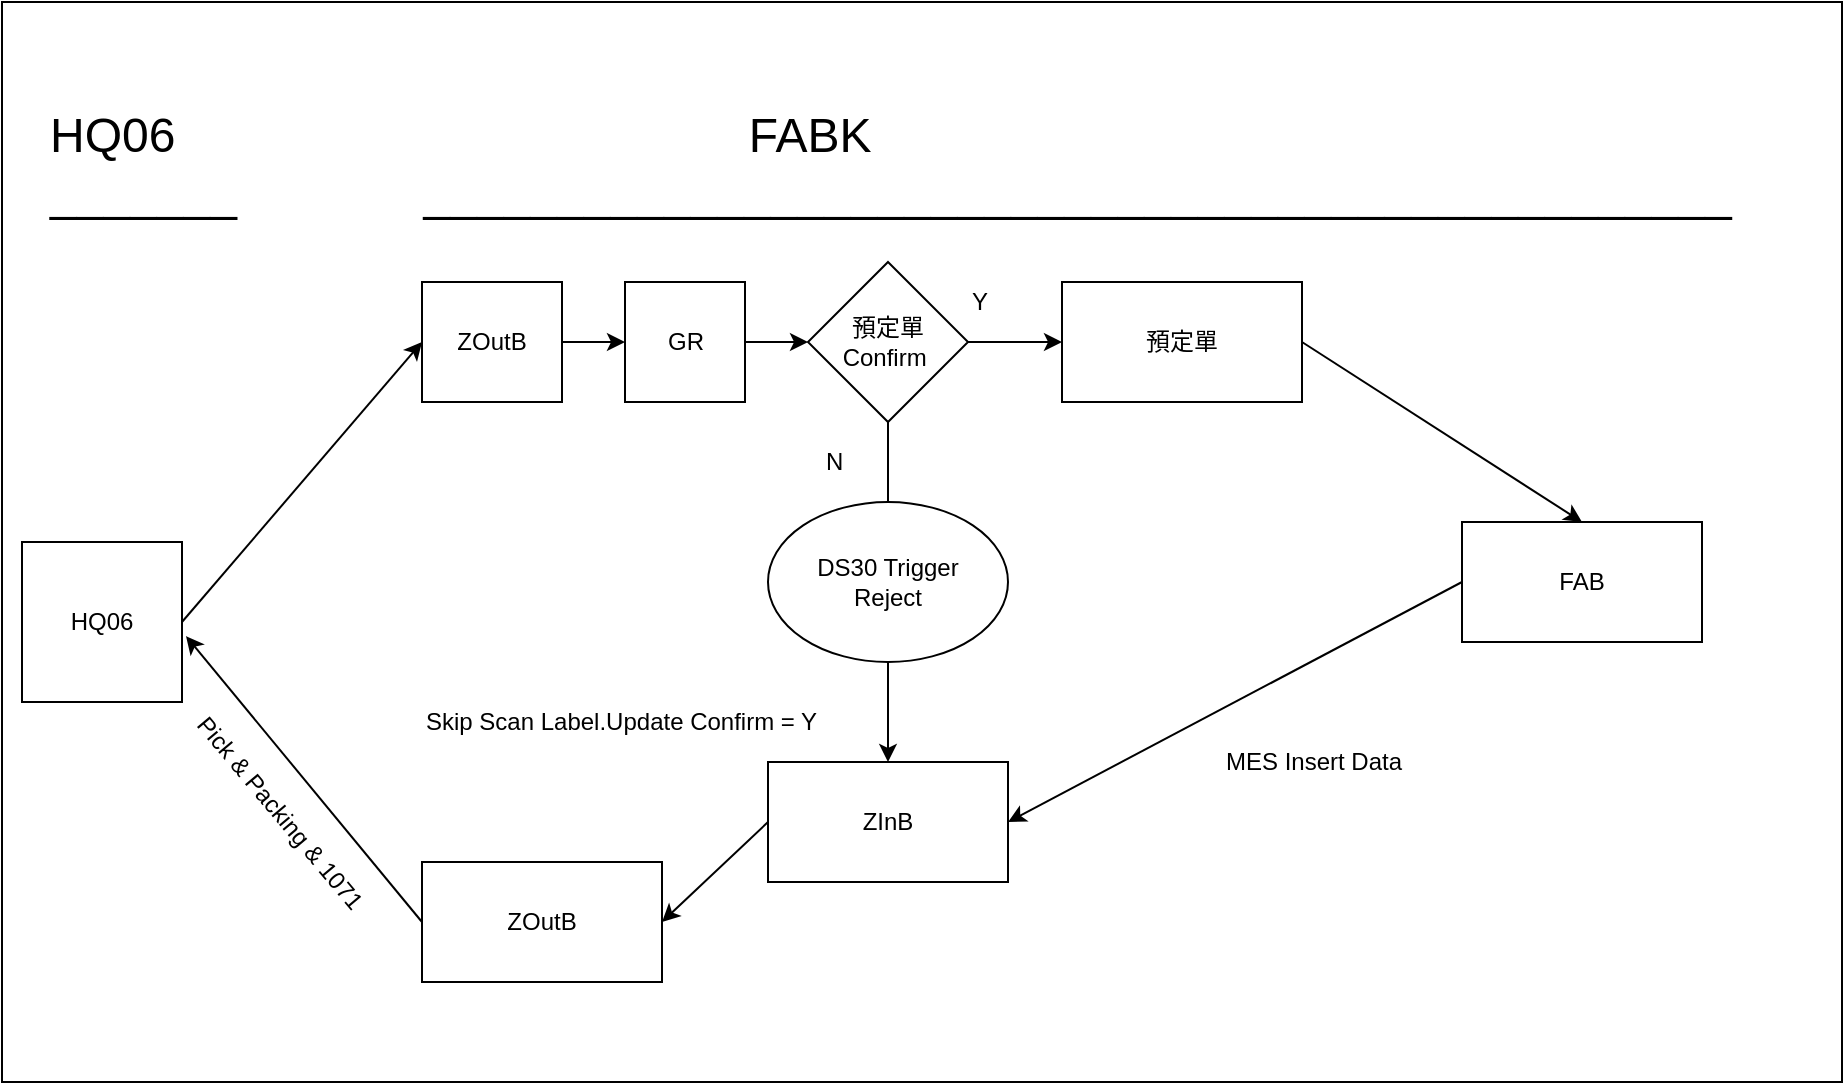 <mxfile version="10.6.2" type="github"><diagram id="fSlcj_RQq8aoqggXF0gT" name="Page-1"><mxGraphModel dx="1394" dy="764" grid="1" gridSize="10" guides="1" tooltips="1" connect="1" arrows="1" fold="1" page="1" pageScale="1" pageWidth="827" pageHeight="1169" math="0" shadow="0"><root><mxCell id="0"/><mxCell id="1" parent="0"/><mxCell id="jspy1kAVs7rmovVlL0Ww-8" value="" style="rounded=0;whiteSpace=wrap;html=1;" vertex="1" parent="1"><mxGeometry x="10" y="20" width="920" height="540" as="geometry"/></mxCell><mxCell id="ClZOV14Ey-lzQgB_wuUB-1" value="ZOutB" style="rounded=0;whiteSpace=wrap;html=1;" parent="1" vertex="1"><mxGeometry x="220" y="160" width="70" height="60" as="geometry"/></mxCell><mxCell id="ClZOV14Ey-lzQgB_wuUB-2" value="ZInB" style="rounded=0;whiteSpace=wrap;html=1;" parent="1" vertex="1"><mxGeometry x="393" y="400" width="120" height="60" as="geometry"/></mxCell><mxCell id="ClZOV14Ey-lzQgB_wuUB-3" value="ZOutB" style="rounded=0;whiteSpace=wrap;html=1;" parent="1" vertex="1"><mxGeometry x="220" y="450" width="120" height="60" as="geometry"/></mxCell><mxCell id="ClZOV14Ey-lzQgB_wuUB-4" value="預定單" style="rounded=0;whiteSpace=wrap;html=1;" parent="1" vertex="1"><mxGeometry x="540" y="160" width="120" height="60" as="geometry"/></mxCell><mxCell id="ClZOV14Ey-lzQgB_wuUB-5" value="FAB" style="rounded=0;whiteSpace=wrap;html=1;" parent="1" vertex="1"><mxGeometry x="740" y="280" width="120" height="60" as="geometry"/></mxCell><mxCell id="ClZOV14Ey-lzQgB_wuUB-6" value="" style="endArrow=classic;html=1;exitX=1;exitY=0.5;exitDx=0;exitDy=0;" parent="1" source="jspy1kAVs7rmovVlL0Ww-1" target="ClZOV14Ey-lzQgB_wuUB-7" edge="1"><mxGeometry width="50" height="50" relative="1" as="geometry"><mxPoint x="340" y="220" as="sourcePoint"/><mxPoint x="390" y="170" as="targetPoint"/></mxGeometry></mxCell><mxCell id="ClZOV14Ey-lzQgB_wuUB-7" value="預定單Confirm&amp;nbsp;" style="rhombus;whiteSpace=wrap;html=1;" parent="1" vertex="1"><mxGeometry x="413" y="150" width="80" height="80" as="geometry"/></mxCell><mxCell id="ClZOV14Ey-lzQgB_wuUB-8" value="" style="endArrow=classic;html=1;exitX=0.5;exitY=1;exitDx=0;exitDy=0;" parent="1" source="ClZOV14Ey-lzQgB_wuUB-7" target="ClZOV14Ey-lzQgB_wuUB-2" edge="1"><mxGeometry width="50" height="50" relative="1" as="geometry"><mxPoint x="220" y="470" as="sourcePoint"/><mxPoint x="270" y="420" as="targetPoint"/></mxGeometry></mxCell><mxCell id="ClZOV14Ey-lzQgB_wuUB-9" value="" style="endArrow=classic;html=1;entryX=0.5;entryY=0;entryDx=0;entryDy=0;exitX=1;exitY=0.5;exitDx=0;exitDy=0;" parent="1" source="ClZOV14Ey-lzQgB_wuUB-4" target="ClZOV14Ey-lzQgB_wuUB-5" edge="1"><mxGeometry width="50" height="50" relative="1" as="geometry"><mxPoint x="220" y="470" as="sourcePoint"/><mxPoint x="270" y="420" as="targetPoint"/></mxGeometry></mxCell><mxCell id="ClZOV14Ey-lzQgB_wuUB-10" value="" style="endArrow=classic;html=1;exitX=0;exitY=0.5;exitDx=0;exitDy=0;entryX=1;entryY=0.5;entryDx=0;entryDy=0;" parent="1" source="ClZOV14Ey-lzQgB_wuUB-5" target="ClZOV14Ey-lzQgB_wuUB-2" edge="1"><mxGeometry width="50" height="50" relative="1" as="geometry"><mxPoint x="220" y="470" as="sourcePoint"/><mxPoint x="270" y="420" as="targetPoint"/></mxGeometry></mxCell><mxCell id="ClZOV14Ey-lzQgB_wuUB-11" value="" style="endArrow=classic;html=1;entryX=1;entryY=0.5;entryDx=0;entryDy=0;exitX=0;exitY=0.5;exitDx=0;exitDy=0;" parent="1" source="ClZOV14Ey-lzQgB_wuUB-2" target="ClZOV14Ey-lzQgB_wuUB-3" edge="1"><mxGeometry width="50" height="50" relative="1" as="geometry"><mxPoint x="380" y="430" as="sourcePoint"/><mxPoint x="270" y="540" as="targetPoint"/></mxGeometry></mxCell><mxCell id="ClZOV14Ey-lzQgB_wuUB-12" value="DS30 Trigger&lt;br&gt;&amp;nbsp;Reject&amp;nbsp;" style="ellipse;whiteSpace=wrap;html=1;" parent="1" vertex="1"><mxGeometry x="393" y="270" width="120" height="80" as="geometry"/></mxCell><mxCell id="ClZOV14Ey-lzQgB_wuUB-13" value="Y" style="text;html=1;resizable=0;points=[];autosize=1;align=left;verticalAlign=top;spacingTop=-4;" parent="1" vertex="1"><mxGeometry x="493" y="160" width="20" height="20" as="geometry"/></mxCell><mxCell id="ClZOV14Ey-lzQgB_wuUB-14" value="N" style="text;html=1;resizable=0;points=[];autosize=1;align=left;verticalAlign=top;spacingTop=-4;" parent="1" vertex="1"><mxGeometry x="420" y="240" width="20" height="20" as="geometry"/></mxCell><mxCell id="ClZOV14Ey-lzQgB_wuUB-15" value="Skip Scan Label.Update Confirm = Y" style="text;html=1;resizable=0;points=[];autosize=1;align=left;verticalAlign=top;spacingTop=-4;" parent="1" vertex="1"><mxGeometry x="220" y="370" width="210" height="20" as="geometry"/></mxCell><mxCell id="ClZOV14Ey-lzQgB_wuUB-18" value="MES Insert Data" style="text;html=1;resizable=0;points=[];autosize=1;align=left;verticalAlign=top;spacingTop=-4;" parent="1" vertex="1"><mxGeometry x="620" y="390" width="100" height="20" as="geometry"/></mxCell><mxCell id="ClZOV14Ey-lzQgB_wuUB-22" value="HQ06" style="whiteSpace=wrap;html=1;aspect=fixed;" parent="1" vertex="1"><mxGeometry x="20" y="290" width="80" height="80" as="geometry"/></mxCell><mxCell id="ClZOV14Ey-lzQgB_wuUB-23" value="" style="endArrow=classic;html=1;entryX=0;entryY=0.5;entryDx=0;entryDy=0;exitX=1;exitY=0.5;exitDx=0;exitDy=0;" parent="1" source="ClZOV14Ey-lzQgB_wuUB-22" target="ClZOV14Ey-lzQgB_wuUB-1" edge="1"><mxGeometry width="50" height="50" relative="1" as="geometry"><mxPoint x="10" y="340" as="sourcePoint"/><mxPoint x="60" y="290" as="targetPoint"/></mxGeometry></mxCell><mxCell id="ClZOV14Ey-lzQgB_wuUB-25" value="" style="endArrow=classic;html=1;entryX=1.025;entryY=0.588;entryDx=0;entryDy=0;entryPerimeter=0;exitX=0;exitY=0.5;exitDx=0;exitDy=0;" parent="1" source="ClZOV14Ey-lzQgB_wuUB-3" target="ClZOV14Ey-lzQgB_wuUB-22" edge="1"><mxGeometry width="50" height="50" relative="1" as="geometry"><mxPoint x="200" y="490" as="sourcePoint"/><mxPoint x="250" y="440" as="targetPoint"/></mxGeometry></mxCell><mxCell id="ClZOV14Ey-lzQgB_wuUB-26" value="Pick &amp;amp; Packing &amp;amp; 1071&lt;br&gt;&lt;br&gt;" style="text;html=1;resizable=0;points=[];autosize=1;align=left;verticalAlign=top;spacingTop=-4;rotation=50;" parent="1" vertex="1"><mxGeometry x="80" y="420" width="140" height="30" as="geometry"/></mxCell><mxCell id="jspy1kAVs7rmovVlL0Ww-1" value="GR" style="rounded=0;whiteSpace=wrap;html=1;" vertex="1" parent="1"><mxGeometry x="321.5" y="160" width="60" height="60" as="geometry"/></mxCell><mxCell id="jspy1kAVs7rmovVlL0Ww-2" value="" style="endArrow=classic;html=1;entryX=0;entryY=0.5;entryDx=0;entryDy=0;exitX=1;exitY=0.5;exitDx=0;exitDy=0;" edge="1" parent="1" source="ClZOV14Ey-lzQgB_wuUB-1" target="jspy1kAVs7rmovVlL0Ww-1"><mxGeometry width="50" height="50" relative="1" as="geometry"><mxPoint x="340" y="190" as="sourcePoint"/><mxPoint x="540" y="190" as="targetPoint"/></mxGeometry></mxCell><mxCell id="jspy1kAVs7rmovVlL0Ww-3" value="" style="endArrow=classic;html=1;exitX=1;exitY=0.5;exitDx=0;exitDy=0;entryX=0;entryY=0.5;entryDx=0;entryDy=0;" edge="1" parent="1" source="ClZOV14Ey-lzQgB_wuUB-7" target="ClZOV14Ey-lzQgB_wuUB-4"><mxGeometry width="50" height="50" relative="1" as="geometry"><mxPoint x="480" y="220" as="sourcePoint"/><mxPoint x="530" y="170" as="targetPoint"/></mxGeometry></mxCell><mxCell id="jspy1kAVs7rmovVlL0Ww-6" value="&lt;font style=&quot;font-size: 24px&quot;&gt;&lt;font style=&quot;font-size: 24px&quot;&gt;HQ06&amp;nbsp; &amp;nbsp; &amp;nbsp; &amp;nbsp; &amp;nbsp; &amp;nbsp; &amp;nbsp; &amp;nbsp; &amp;nbsp; &amp;nbsp; &amp;nbsp; &amp;nbsp; &amp;nbsp; &amp;nbsp; &amp;nbsp; &amp;nbsp; &amp;nbsp; &amp;nbsp; &amp;nbsp; &amp;nbsp; &amp;nbsp; &amp;nbsp;FABK&lt;br&gt;&lt;/font&gt;_______&amp;nbsp; &amp;nbsp; &amp;nbsp; &amp;nbsp; &amp;nbsp; &amp;nbsp; &amp;nbsp; _________________________________________________&amp;nbsp;&lt;/font&gt;&lt;br&gt;" style="text;html=1;resizable=0;points=[];autosize=1;align=left;verticalAlign=top;spacingTop=-4;" vertex="1" parent="1"><mxGeometry x="32" y="70" width="850" height="40" as="geometry"/></mxCell></root></mxGraphModel></diagram></mxfile>